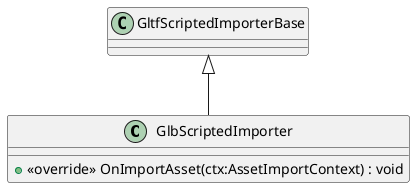@startuml
class GlbScriptedImporter {
    + <<override>> OnImportAsset(ctx:AssetImportContext) : void
}
GltfScriptedImporterBase <|-- GlbScriptedImporter
@enduml
